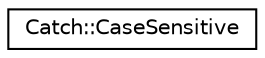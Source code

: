 digraph "Graphical Class Hierarchy"
{
  edge [fontname="Helvetica",fontsize="10",labelfontname="Helvetica",labelfontsize="10"];
  node [fontname="Helvetica",fontsize="10",shape=record];
  rankdir="LR";
  Node0 [label="Catch::CaseSensitive",height=0.2,width=0.4,color="black", fillcolor="white", style="filled",URL="$structCatch_1_1CaseSensitive.html"];
}
